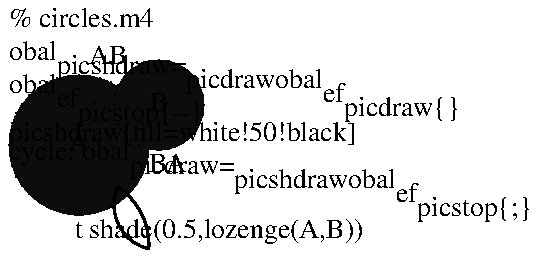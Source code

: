 % circles.m4
.PS

define lozenge {
  arc from $1$2 to $2$1 with .c at $2
  arc from $2$1 to $1$2 with .c at $1 }

A: circle dotted diam 0.7 thick 0.4  fill 0.95  "A" thick 0.4
B: circle dotted diam 0.45 at A+(0.4,0.2)  fill 0.95  "B" thick 0.4

# Code from Circuit_macros cintersect macro:
# AB:         ((((((B).x-(A).x)^2+((B).y-(A).y)^2)+\
# (A.rad)^2-(B.rad)^2)/2)/(((B).x-(A).x)^2+((B).y-(A).y)^2)\
#  between A and B) +\
#   ((sqrt(max(0,(((B).x-(A).x)^2+((B).y-(A).y)^2)*(A.rad)^2\
#  -(((((B).x-(A).x)^2+((B).y-(A).y)^2)+\
#  (A.rad)^2-(B.rad)^2)/2)^2))/(((B).x-(A).x)^2+\
#  ((B).y-(A).y)^2))*(-((B).y-(A).y)),\
#  (sqrt(max(0,(((B).x-(A).x)^2+((B).y-(A).y)^2)*(A.rad)^2-\
#  (((((B).x-(A).x)^2+((B).y-(A).y)^2)+\
#  (A.rad)^2-(B.rad)^2)/2)^2))/(((B).x-(A).x)^2+\
#  ((B).y-(A).y)^2))*(((B).x-(A).x)))
  AB: (0.54428,0.291128)
  "AB" at AB +(0.05,0.06) above rjust

# Code from Circuit_macros cintersect macro:
# BA:         ((((((A).x-(B).x)^2+((A).y-(B).y)^2)+\
#  (B.rad)^2-(A.rad)^2)/2)/(((A).x-(B).x)^2+((A).y-(B).y)^2)\
#   between B and A) +\
#   ((sqrt(max(0,(((A).x-(B).x)^2+((A).y-(B).y)^2)*(B.rad)^2-\
#  (((((A).x-(B).x)^2+((A).y-(B).y)^2)+(B.rad)^2-\
#  (A.rad)^2)/2)^2))/(((A).x-(B).x)^2+((A).y-(B).y)^2))*(-((A).y-(B).y)),\
#  (sqrt(max(0,(((A).x-(B).x)^2+((A).y-(B).y)^2)*(B.rad)^2-\
#  (((((A).x-(B).x)^2+((A).y-(B).y)^2)+(B.rad)^2-\
#  (A.rad)^2)/2)^2))/(((A).x-(B).x)^2+((A).y-(B).y)^2))*(((A).x-(B).x)))
  BA: (0.69947,-0.019253)
  "BA" at BA below ljust

  "\tt shade(0.5,lozenge(A,B))" at A.s + (0.7,0) below

linethick = 0.8
  command "\global\let\dpicshdraw=\dpicdraw\global\def\dpicdraw{}"
    command "\global\def\dpicstop{--}"
    command sprintf("\dpicshdraw[fill=white!%g!black]",(0.5)*100)
  lozenge(A,B)
  command "cycle; \global\let\dpicdraw=\dpicshdraw\global\def\dpicstop{;}"
#ozenge(A,B)

.PE
